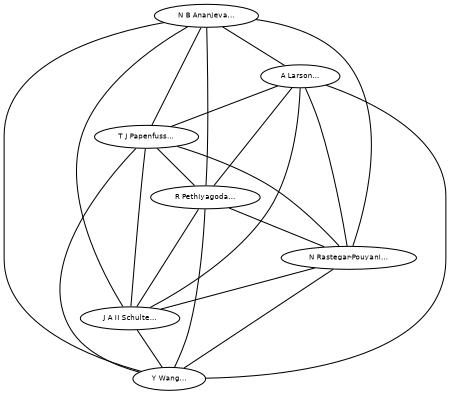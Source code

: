 graph G {
size="3,3";
node [fontsize=7, fontname="Helvetica"];
edge [fontsize=7, fontname="Helvetica"];
node0 [label="N B Ananjeva...", width=0.27433100247,height=0.27433100247];
node1 [label="A Larson...", width=0.27433100247,height=0.27433100247];
node2 [label="T J Papenfuss...", width=0.27433100247,height=0.27433100247];
node3 [label="R Pethiyagoda...", width=0.27433100247,height=0.27433100247];
node4 [label="N Rastegar-Pouyani...", width=0.27433100247,height=0.27433100247];
node5 [label="J A II Schulte...", width=0.27433100247,height=0.27433100247];
node6 [label="Y Wang...", width=0.27433100247,height=0.27433100247];
node0 -- node1 [label=""];
node0 -- node2 [label=""];
node0 -- node3 [label=""];
node0 -- node4 [label=""];
node0 -- node5 [label=""];
node0 -- node6 [label=""];
node1 -- node2 [label=""];
node1 -- node3 [label=""];
node1 -- node4 [label=""];
node1 -- node5 [label=""];
node1 -- node6 [label=""];
node2 -- node3 [label=""];
node2 -- node4 [label=""];
node2 -- node5 [label=""];
node2 -- node6 [label=""];
node3 -- node4 [label=""];
node3 -- node5 [label=""];
node3 -- node6 [label=""];
node4 -- node5 [label=""];
node4 -- node6 [label=""];
node5 -- node6 [label=""];
}

